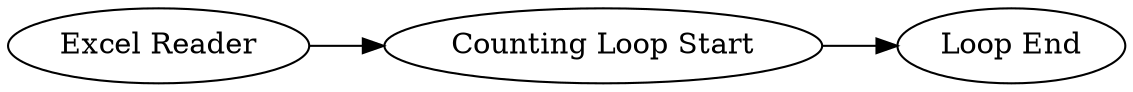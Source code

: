 digraph {
	58 -> 59
	57 -> 58
	58 [label="Counting Loop Start"]
	57 [label="Excel Reader"]
	59 [label="Loop End"]
	rankdir=LR
}
